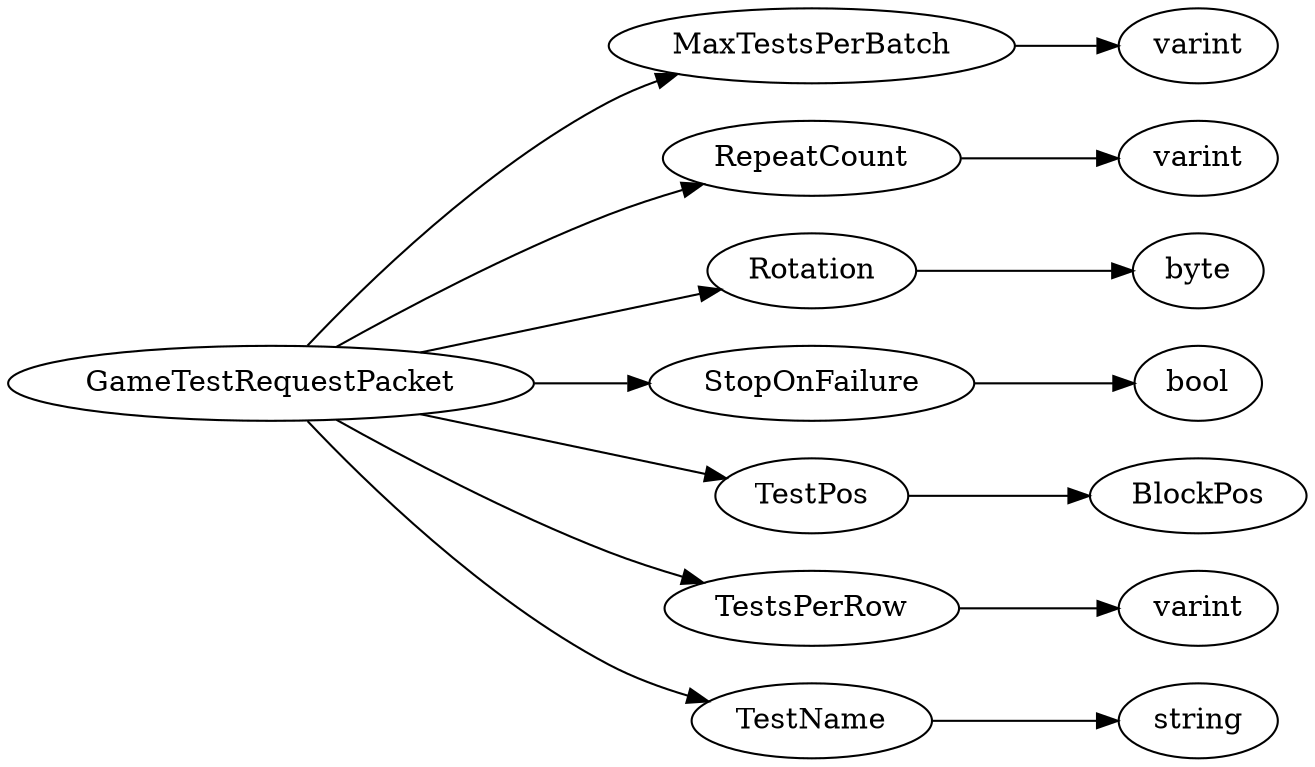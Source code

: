 digraph "GameTestRequestPacket" {
rankdir = LR
0
0 -> 1
1 -> 2
0 -> 3
3 -> 4
0 -> 5
5 -> 6
0 -> 7
7 -> 8
0 -> 9
9 -> 10
0 -> 11
11 -> 12
0 -> 13
13 -> 14

0 [label="GameTestRequestPacket",comment="name: \"GameTestRequestPacket\", typeName: \"\", id: 0, branchId: 194, recurseId: -1, attributes: 0, notes: \"\""];
1 [label="MaxTestsPerBatch",comment="name: \"MaxTestsPerBatch\", typeName: \"\", id: 1, branchId: 0, recurseId: -1, attributes: 0, notes: \"\""];
2 [label="varint",comment="name: \"varint\", typeName: \"\", id: 2, branchId: 0, recurseId: -1, attributes: 512, notes: \"\""];
3 [label="RepeatCount",comment="name: \"RepeatCount\", typeName: \"\", id: 3, branchId: 0, recurseId: -1, attributes: 0, notes: \"\""];
4 [label="varint",comment="name: \"varint\", typeName: \"\", id: 4, branchId: 0, recurseId: -1, attributes: 512, notes: \"\""];
5 [label="Rotation",comment="name: \"Rotation\", typeName: \"\", id: 5, branchId: 0, recurseId: -1, attributes: 0, notes: \"\""];
6 [label="byte",comment="name: \"byte\", typeName: \"\", id: 6, branchId: 0, recurseId: -1, attributes: 512, notes: \"\""];
7 [label="StopOnFailure",comment="name: \"StopOnFailure\", typeName: \"\", id: 7, branchId: 0, recurseId: -1, attributes: 0, notes: \"\""];
8 [label="bool",comment="name: \"bool\", typeName: \"\", id: 8, branchId: 0, recurseId: -1, attributes: 512, notes: \"\""];
9 [label="TestPos",comment="name: \"TestPos\", typeName: \"BlockPos\", id: 9, branchId: 0, recurseId: -1, attributes: 256, notes: \"\""];
10 [label="BlockPos",comment="name: \"BlockPos\", typeName: \"\", id: 10, branchId: 0, recurseId: -1, attributes: 512, notes: \"\""];
11 [label="TestsPerRow",comment="name: \"TestsPerRow\", typeName: \"\", id: 11, branchId: 0, recurseId: -1, attributes: 0, notes: \"\""];
12 [label="varint",comment="name: \"varint\", typeName: \"\", id: 12, branchId: 0, recurseId: -1, attributes: 512, notes: \"\""];
13 [label="TestName",comment="name: \"TestName\", typeName: \"\", id: 13, branchId: 0, recurseId: -1, attributes: 0, notes: \"\""];
14 [label="string",comment="name: \"string\", typeName: \"\", id: 14, branchId: 0, recurseId: -1, attributes: 512, notes: \"\""];
{ rank = max;2;4;6;8;10;12;14}

}
